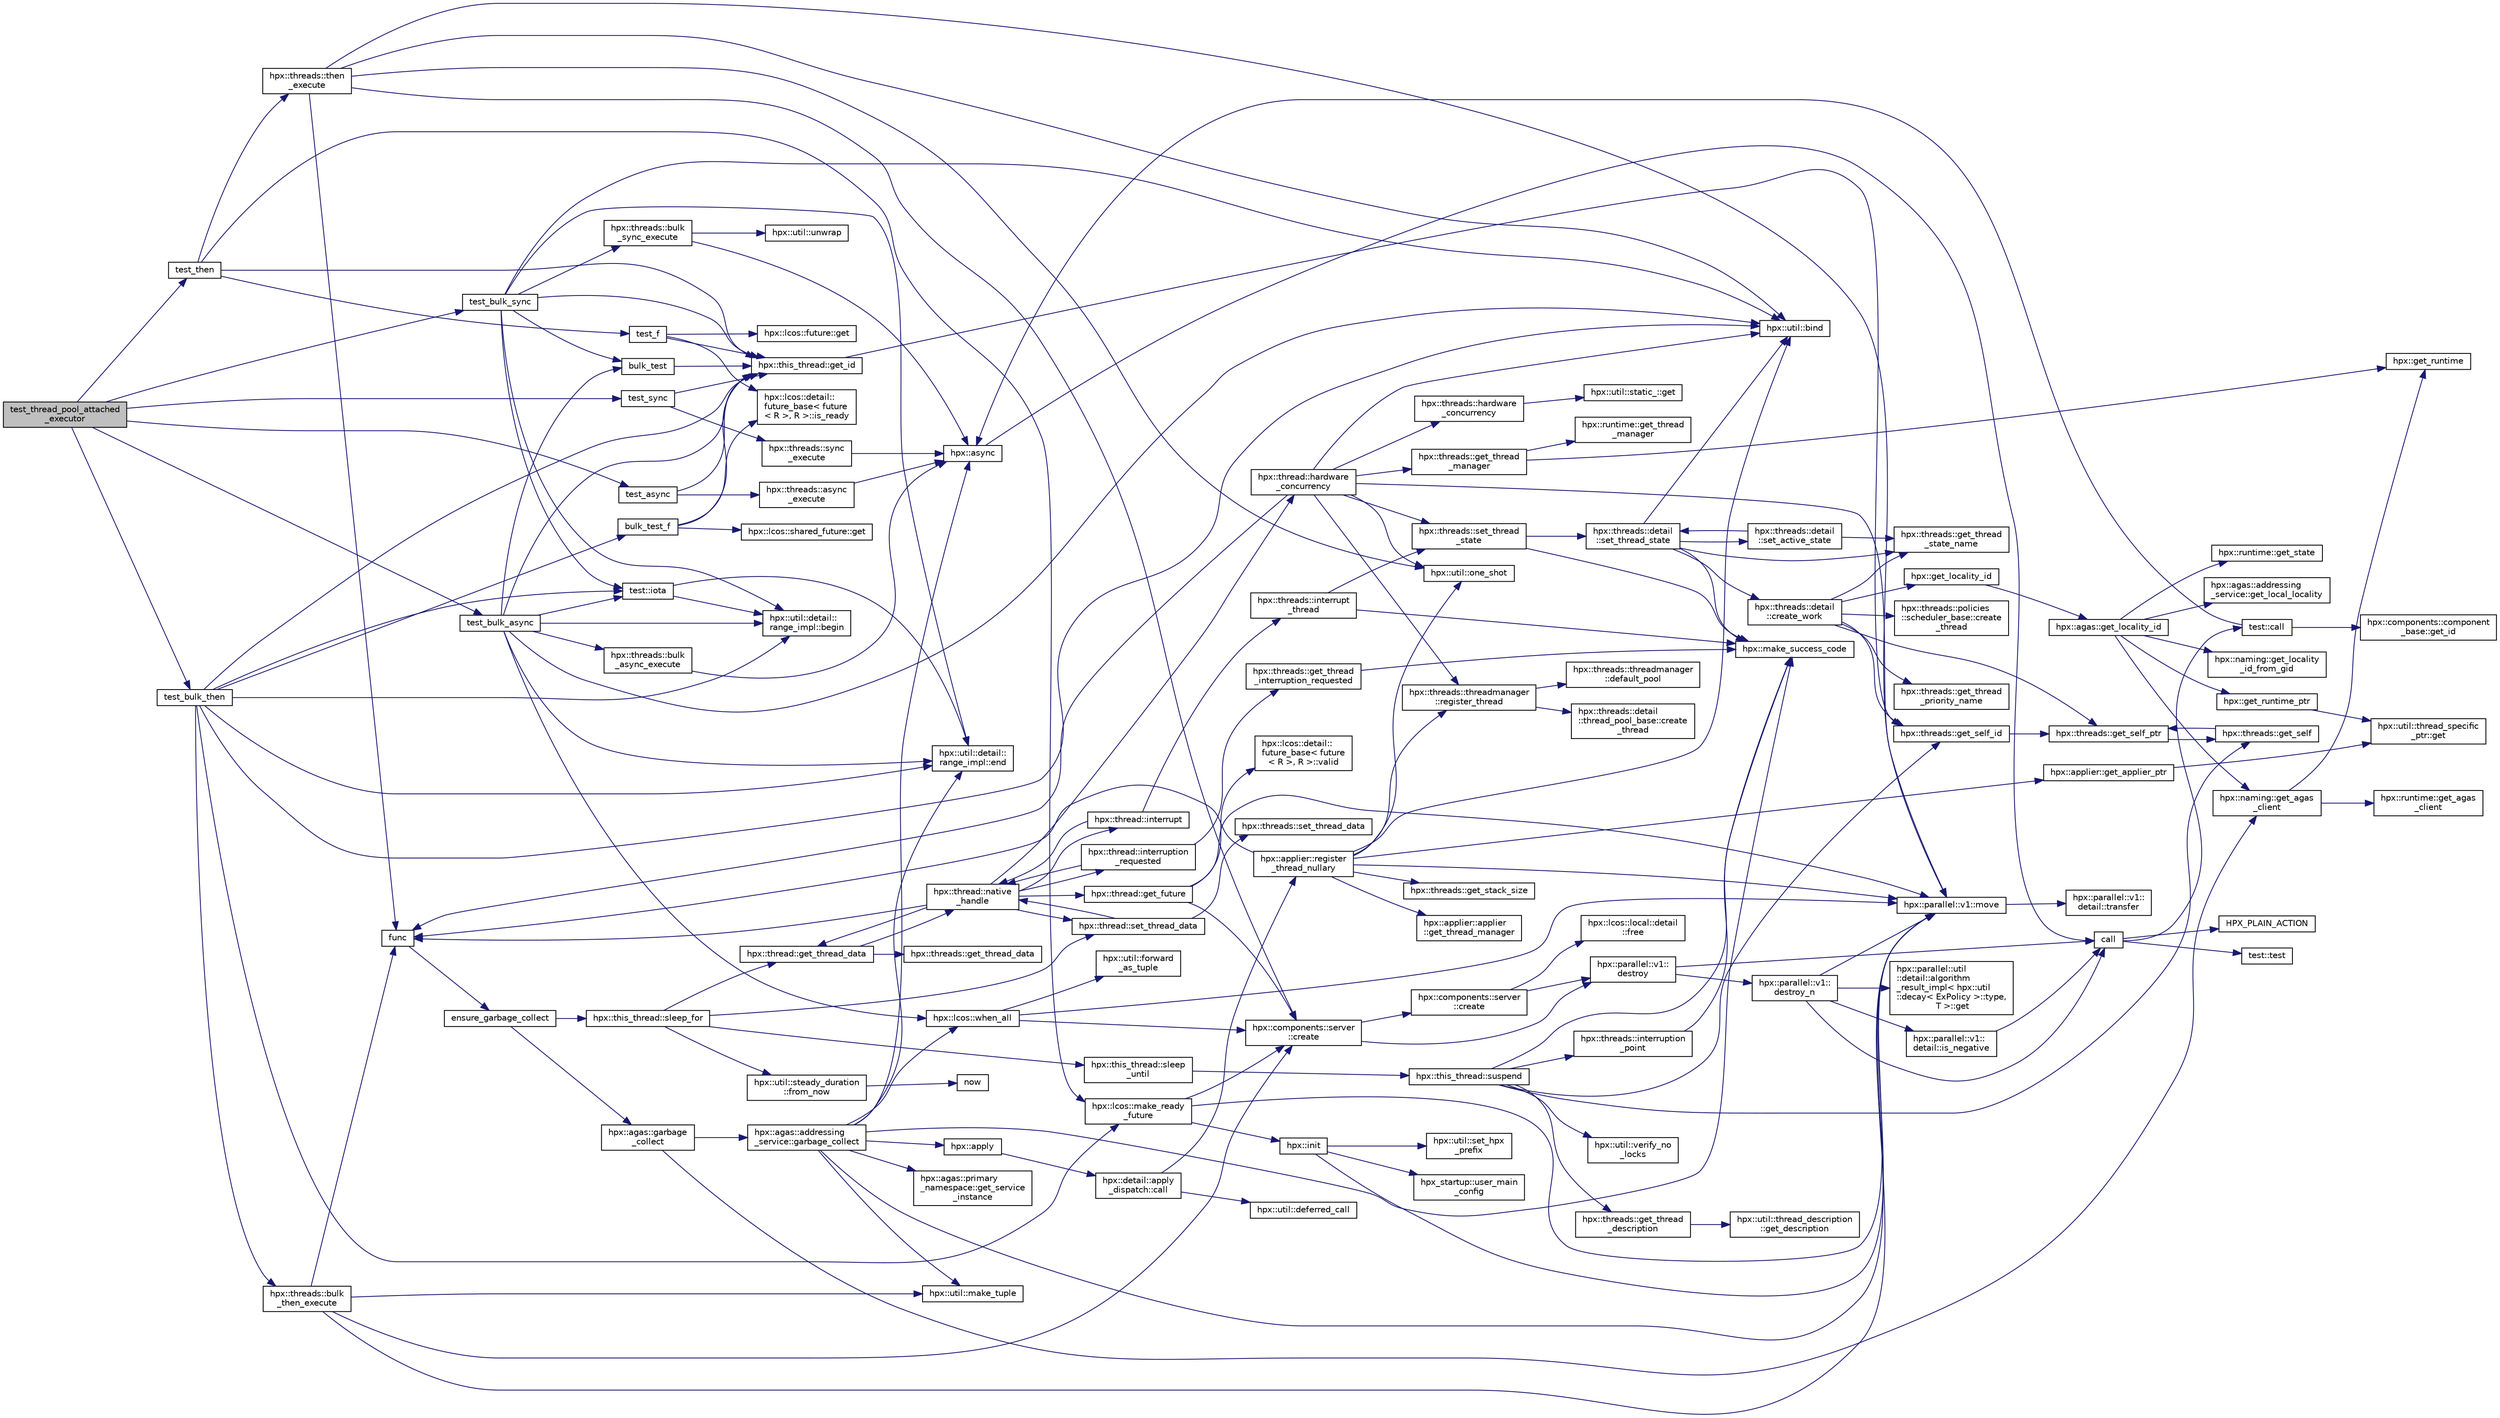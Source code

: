 digraph "test_thread_pool_attached_executor"
{
  edge [fontname="Helvetica",fontsize="10",labelfontname="Helvetica",labelfontsize="10"];
  node [fontname="Helvetica",fontsize="10",shape=record];
  rankdir="LR";
  Node438 [label="test_thread_pool_attached\l_executor",height=0.2,width=0.4,color="black", fillcolor="grey75", style="filled", fontcolor="black"];
  Node438 -> Node439 [color="midnightblue",fontsize="10",style="solid",fontname="Helvetica"];
  Node439 [label="test_sync",height=0.2,width=0.4,color="black", fillcolor="white", style="filled",URL="$d9/dfb/tests_2unit_2parallel_2executors_2thread__pool__attached__executors_8cpp.html#a2e6feb13e4669dad0258f0c45249071a"];
  Node439 -> Node440 [color="midnightblue",fontsize="10",style="solid",fontname="Helvetica"];
  Node440 [label="hpx::threads::sync\l_execute",height=0.2,width=0.4,color="black", fillcolor="white", style="filled",URL="$d7/d28/namespacehpx_1_1threads.html#a6f607e2e583bc62a62e22989b53f5f44"];
  Node440 -> Node441 [color="midnightblue",fontsize="10",style="solid",fontname="Helvetica"];
  Node441 [label="hpx::async",height=0.2,width=0.4,color="black", fillcolor="white", style="filled",URL="$d8/d83/namespacehpx.html#acb7d8e37b73b823956ce144f9a57eaa4"];
  Node441 -> Node442 [color="midnightblue",fontsize="10",style="solid",fontname="Helvetica"];
  Node442 [label="call",height=0.2,width=0.4,color="black", fillcolor="white", style="filled",URL="$d2/d67/promise__1620_8cpp.html#a58357f0b82bc761e1d0b9091ed563a70"];
  Node442 -> Node443 [color="midnightblue",fontsize="10",style="solid",fontname="Helvetica"];
  Node443 [label="test::test",height=0.2,width=0.4,color="black", fillcolor="white", style="filled",URL="$d8/d89/structtest.html#ab42d5ece712d716b04cb3f686f297a26"];
  Node442 -> Node444 [color="midnightblue",fontsize="10",style="solid",fontname="Helvetica"];
  Node444 [label="HPX_PLAIN_ACTION",height=0.2,width=0.4,color="black", fillcolor="white", style="filled",URL="$d2/d67/promise__1620_8cpp.html#ab96aab827a4b1fcaf66cfe0ba83fef23"];
  Node442 -> Node445 [color="midnightblue",fontsize="10",style="solid",fontname="Helvetica"];
  Node445 [label="test::call",height=0.2,width=0.4,color="black", fillcolor="white", style="filled",URL="$d8/d89/structtest.html#aeb29e7ed6518b9426ccf1344c52620ae"];
  Node445 -> Node441 [color="midnightblue",fontsize="10",style="solid",fontname="Helvetica"];
  Node445 -> Node446 [color="midnightblue",fontsize="10",style="solid",fontname="Helvetica"];
  Node446 [label="hpx::components::component\l_base::get_id",height=0.2,width=0.4,color="black", fillcolor="white", style="filled",URL="$d2/de6/classhpx_1_1components_1_1component__base.html#a4c8fd93514039bdf01c48d66d82b19cd"];
  Node439 -> Node447 [color="midnightblue",fontsize="10",style="solid",fontname="Helvetica"];
  Node447 [label="hpx::this_thread::get_id",height=0.2,width=0.4,color="black", fillcolor="white", style="filled",URL="$d9/d52/namespacehpx_1_1this__thread.html#a7af20818d0b5e9201ab9337d7023d47d"];
  Node447 -> Node448 [color="midnightblue",fontsize="10",style="solid",fontname="Helvetica"];
  Node448 [label="hpx::threads::get_self_id",height=0.2,width=0.4,color="black", fillcolor="white", style="filled",URL="$d7/d28/namespacehpx_1_1threads.html#afafe0f900b9fac3d4ed3c747625c1cfe"];
  Node448 -> Node449 [color="midnightblue",fontsize="10",style="solid",fontname="Helvetica"];
  Node449 [label="hpx::threads::get_self_ptr",height=0.2,width=0.4,color="black", fillcolor="white", style="filled",URL="$d7/d28/namespacehpx_1_1threads.html#a22877ae347ad884cde3a51397dad6c53"];
  Node449 -> Node450 [color="midnightblue",fontsize="10",style="solid",fontname="Helvetica"];
  Node450 [label="hpx::threads::get_self",height=0.2,width=0.4,color="black", fillcolor="white", style="filled",URL="$d7/d28/namespacehpx_1_1threads.html#a07daf4d6d29233f20d66d41ab7b5b8e8"];
  Node450 -> Node449 [color="midnightblue",fontsize="10",style="solid",fontname="Helvetica"];
  Node438 -> Node451 [color="midnightblue",fontsize="10",style="solid",fontname="Helvetica"];
  Node451 [label="test_async",height=0.2,width=0.4,color="black", fillcolor="white", style="filled",URL="$d9/dfb/tests_2unit_2parallel_2executors_2thread__pool__attached__executors_8cpp.html#aa51c30cdf514833ffe00df7a73d45cde"];
  Node451 -> Node452 [color="midnightblue",fontsize="10",style="solid",fontname="Helvetica"];
  Node452 [label="hpx::threads::async\l_execute",height=0.2,width=0.4,color="black", fillcolor="white", style="filled",URL="$d7/d28/namespacehpx_1_1threads.html#a6c49fc6d131e6aa7ef6eda2ef52bb920"];
  Node452 -> Node441 [color="midnightblue",fontsize="10",style="solid",fontname="Helvetica"];
  Node451 -> Node447 [color="midnightblue",fontsize="10",style="solid",fontname="Helvetica"];
  Node438 -> Node453 [color="midnightblue",fontsize="10",style="solid",fontname="Helvetica"];
  Node453 [label="test_then",height=0.2,width=0.4,color="black", fillcolor="white", style="filled",URL="$d9/dfb/tests_2unit_2parallel_2executors_2thread__pool__attached__executors_8cpp.html#ac9bebaf8a90aa4c7a059491ce5d5a6d1"];
  Node453 -> Node454 [color="midnightblue",fontsize="10",style="solid",fontname="Helvetica"];
  Node454 [label="hpx::lcos::make_ready\l_future",height=0.2,width=0.4,color="black", fillcolor="white", style="filled",URL="$d2/dc9/namespacehpx_1_1lcos.html#a42997564ddfde91d475b8a2cea8f53e4"];
  Node454 -> Node455 [color="midnightblue",fontsize="10",style="solid",fontname="Helvetica"];
  Node455 [label="hpx::init",height=0.2,width=0.4,color="black", fillcolor="white", style="filled",URL="$d8/d83/namespacehpx.html#a3c694ea960b47c56b33351ba16e3d76b",tooltip="Main entry point for launching the HPX runtime system. "];
  Node455 -> Node456 [color="midnightblue",fontsize="10",style="solid",fontname="Helvetica"];
  Node456 [label="hpx::util::set_hpx\l_prefix",height=0.2,width=0.4,color="black", fillcolor="white", style="filled",URL="$df/dad/namespacehpx_1_1util.html#ae40a23c1ba0a48d9304dcf717a95793e"];
  Node455 -> Node457 [color="midnightblue",fontsize="10",style="solid",fontname="Helvetica"];
  Node457 [label="hpx_startup::user_main\l_config",height=0.2,width=0.4,color="black", fillcolor="white", style="filled",URL="$d3/dd2/namespacehpx__startup.html#aaac571d88bd3912a4225a23eb3261637"];
  Node455 -> Node458 [color="midnightblue",fontsize="10",style="solid",fontname="Helvetica"];
  Node458 [label="hpx::parallel::v1::move",height=0.2,width=0.4,color="black", fillcolor="white", style="filled",URL="$db/db9/namespacehpx_1_1parallel_1_1v1.html#aa7c4ede081ce786c9d1eb1adff495cfc"];
  Node458 -> Node459 [color="midnightblue",fontsize="10",style="solid",fontname="Helvetica"];
  Node459 [label="hpx::parallel::v1::\ldetail::transfer",height=0.2,width=0.4,color="black", fillcolor="white", style="filled",URL="$d2/ddd/namespacehpx_1_1parallel_1_1v1_1_1detail.html#ab1b56a05e1885ca7cc7ffa1804dd2f3c"];
  Node454 -> Node460 [color="midnightblue",fontsize="10",style="solid",fontname="Helvetica"];
  Node460 [label="hpx::components::server\l::create",height=0.2,width=0.4,color="black", fillcolor="white", style="filled",URL="$d2/da2/namespacehpx_1_1components_1_1server.html#ac776c89f3d68ceb910e8cee9fa937ab4",tooltip="Create arrays of components using their default constructor. "];
  Node460 -> Node461 [color="midnightblue",fontsize="10",style="solid",fontname="Helvetica"];
  Node461 [label="hpx::components::server\l::create",height=0.2,width=0.4,color="black", fillcolor="white", style="filled",URL="$d2/da2/namespacehpx_1_1components_1_1server.html#a77d26de181c97b444565e230577981bd"];
  Node461 -> Node462 [color="midnightblue",fontsize="10",style="solid",fontname="Helvetica"];
  Node462 [label="hpx::lcos::local::detail\l::free",height=0.2,width=0.4,color="black", fillcolor="white", style="filled",URL="$d4/dcb/namespacehpx_1_1lcos_1_1local_1_1detail.html#a55a940f019734e9bb045dc123cd80e48"];
  Node461 -> Node463 [color="midnightblue",fontsize="10",style="solid",fontname="Helvetica"];
  Node463 [label="hpx::parallel::v1::\ldestroy",height=0.2,width=0.4,color="black", fillcolor="white", style="filled",URL="$db/db9/namespacehpx_1_1parallel_1_1v1.html#acf303558375048e8a7cc9a2c2e09477f"];
  Node463 -> Node442 [color="midnightblue",fontsize="10",style="solid",fontname="Helvetica"];
  Node463 -> Node464 [color="midnightblue",fontsize="10",style="solid",fontname="Helvetica"];
  Node464 [label="hpx::parallel::v1::\ldestroy_n",height=0.2,width=0.4,color="black", fillcolor="white", style="filled",URL="$db/db9/namespacehpx_1_1parallel_1_1v1.html#a71d0691132a300690163f5636bcd5bd3"];
  Node464 -> Node465 [color="midnightblue",fontsize="10",style="solid",fontname="Helvetica"];
  Node465 [label="hpx::parallel::v1::\ldetail::is_negative",height=0.2,width=0.4,color="black", fillcolor="white", style="filled",URL="$d2/ddd/namespacehpx_1_1parallel_1_1v1_1_1detail.html#adf2e40fc4b20ad0fd442ee3118a4d527"];
  Node465 -> Node442 [color="midnightblue",fontsize="10",style="solid",fontname="Helvetica"];
  Node464 -> Node466 [color="midnightblue",fontsize="10",style="solid",fontname="Helvetica"];
  Node466 [label="hpx::parallel::util\l::detail::algorithm\l_result_impl\< hpx::util\l::decay\< ExPolicy \>::type,\l T \>::get",height=0.2,width=0.4,color="black", fillcolor="white", style="filled",URL="$d2/d42/structhpx_1_1parallel_1_1util_1_1detail_1_1algorithm__result__impl.html#ab5b051e8ec74eff5e0e62fd63f5d377e"];
  Node464 -> Node458 [color="midnightblue",fontsize="10",style="solid",fontname="Helvetica"];
  Node464 -> Node442 [color="midnightblue",fontsize="10",style="solid",fontname="Helvetica"];
  Node460 -> Node463 [color="midnightblue",fontsize="10",style="solid",fontname="Helvetica"];
  Node454 -> Node458 [color="midnightblue",fontsize="10",style="solid",fontname="Helvetica"];
  Node453 -> Node467 [color="midnightblue",fontsize="10",style="solid",fontname="Helvetica"];
  Node467 [label="hpx::threads::then\l_execute",height=0.2,width=0.4,color="black", fillcolor="white", style="filled",URL="$d7/d28/namespacehpx_1_1threads.html#a031a2594524c966fa0cb24810642e638"];
  Node467 -> Node468 [color="midnightblue",fontsize="10",style="solid",fontname="Helvetica"];
  Node468 [label="func",height=0.2,width=0.4,color="black", fillcolor="white", style="filled",URL="$d8/dfd/id__type__ref__counting__1032_8cpp.html#ab811b86ea5107ffb3351fcaa29d2c652"];
  Node468 -> Node469 [color="midnightblue",fontsize="10",style="solid",fontname="Helvetica"];
  Node469 [label="ensure_garbage_collect",height=0.2,width=0.4,color="black", fillcolor="white", style="filled",URL="$d8/dfd/id__type__ref__counting__1032_8cpp.html#a5264b94bf7c262ac0e521fb290d476d5"];
  Node469 -> Node470 [color="midnightblue",fontsize="10",style="solid",fontname="Helvetica"];
  Node470 [label="hpx::this_thread::sleep_for",height=0.2,width=0.4,color="black", fillcolor="white", style="filled",URL="$d9/d52/namespacehpx_1_1this__thread.html#afc042a5a5fa52eef2d1d177a343435cf"];
  Node470 -> Node471 [color="midnightblue",fontsize="10",style="solid",fontname="Helvetica"];
  Node471 [label="hpx::this_thread::sleep\l_until",height=0.2,width=0.4,color="black", fillcolor="white", style="filled",URL="$d9/d52/namespacehpx_1_1this__thread.html#ae12a853980115b23ff0ab8ca06622658"];
  Node471 -> Node472 [color="midnightblue",fontsize="10",style="solid",fontname="Helvetica"];
  Node472 [label="hpx::this_thread::suspend",height=0.2,width=0.4,color="black", fillcolor="white", style="filled",URL="$d9/d52/namespacehpx_1_1this__thread.html#aca220026fb3014c0881d129fe31c0073"];
  Node472 -> Node450 [color="midnightblue",fontsize="10",style="solid",fontname="Helvetica"];
  Node472 -> Node448 [color="midnightblue",fontsize="10",style="solid",fontname="Helvetica"];
  Node472 -> Node473 [color="midnightblue",fontsize="10",style="solid",fontname="Helvetica"];
  Node473 [label="hpx::threads::interruption\l_point",height=0.2,width=0.4,color="black", fillcolor="white", style="filled",URL="$d7/d28/namespacehpx_1_1threads.html#ada6ec56a12b050707311d8c628089059"];
  Node473 -> Node474 [color="midnightblue",fontsize="10",style="solid",fontname="Helvetica"];
  Node474 [label="hpx::make_success_code",height=0.2,width=0.4,color="black", fillcolor="white", style="filled",URL="$d8/d83/namespacehpx.html#a0e8512a8f49e2a6c8185061181419d8f",tooltip="Returns error_code(hpx::success, \"success\", mode). "];
  Node472 -> Node475 [color="midnightblue",fontsize="10",style="solid",fontname="Helvetica"];
  Node475 [label="hpx::util::verify_no\l_locks",height=0.2,width=0.4,color="black", fillcolor="white", style="filled",URL="$df/dad/namespacehpx_1_1util.html#ae0e1837ee6f09b79b26c2e788d2e9fc9"];
  Node472 -> Node476 [color="midnightblue",fontsize="10",style="solid",fontname="Helvetica"];
  Node476 [label="hpx::threads::get_thread\l_description",height=0.2,width=0.4,color="black", fillcolor="white", style="filled",URL="$d7/d28/namespacehpx_1_1threads.html#a42fc18a7a680f4e8bc633a4b4c956701"];
  Node476 -> Node477 [color="midnightblue",fontsize="10",style="solid",fontname="Helvetica"];
  Node477 [label="hpx::util::thread_description\l::get_description",height=0.2,width=0.4,color="black", fillcolor="white", style="filled",URL="$df/d9e/structhpx_1_1util_1_1thread__description.html#a8c834e14eca6eb228188022577f9f952"];
  Node472 -> Node474 [color="midnightblue",fontsize="10",style="solid",fontname="Helvetica"];
  Node470 -> Node478 [color="midnightblue",fontsize="10",style="solid",fontname="Helvetica"];
  Node478 [label="hpx::util::steady_duration\l::from_now",height=0.2,width=0.4,color="black", fillcolor="white", style="filled",URL="$d9/d4f/classhpx_1_1util_1_1steady__duration.html#a0132206d767cd0f7395507b40111a153"];
  Node478 -> Node479 [color="midnightblue",fontsize="10",style="solid",fontname="Helvetica"];
  Node479 [label="now",height=0.2,width=0.4,color="black", fillcolor="white", style="filled",URL="$de/db3/1d__stencil__1__omp_8cpp.html#a89e9667753dccfac455bd37a7a3a7b16"];
  Node470 -> Node480 [color="midnightblue",fontsize="10",style="solid",fontname="Helvetica"];
  Node480 [label="hpx::thread::get_thread_data",height=0.2,width=0.4,color="black", fillcolor="white", style="filled",URL="$de/d9b/classhpx_1_1thread.html#a4535ef82cec3b953d2c941d20e3e3904"];
  Node480 -> Node481 [color="midnightblue",fontsize="10",style="solid",fontname="Helvetica"];
  Node481 [label="hpx::threads::get_thread_data",height=0.2,width=0.4,color="black", fillcolor="white", style="filled",URL="$d7/d28/namespacehpx_1_1threads.html#a8737931ff6303807225f735b2b384ae4"];
  Node480 -> Node482 [color="midnightblue",fontsize="10",style="solid",fontname="Helvetica"];
  Node482 [label="hpx::thread::native\l_handle",height=0.2,width=0.4,color="black", fillcolor="white", style="filled",URL="$de/d9b/classhpx_1_1thread.html#acf48190d264ab64c1c4ec99d0b421b5a"];
  Node482 -> Node483 [color="midnightblue",fontsize="10",style="solid",fontname="Helvetica"];
  Node483 [label="hpx::thread::hardware\l_concurrency",height=0.2,width=0.4,color="black", fillcolor="white", style="filled",URL="$de/d9b/classhpx_1_1thread.html#a8e4fff210e02485ba493bc3a2a956c03"];
  Node483 -> Node484 [color="midnightblue",fontsize="10",style="solid",fontname="Helvetica"];
  Node484 [label="hpx::threads::hardware\l_concurrency",height=0.2,width=0.4,color="black", fillcolor="white", style="filled",URL="$d7/d28/namespacehpx_1_1threads.html#aa8752a235478d2ad7b5ac467b63ab527"];
  Node484 -> Node485 [color="midnightblue",fontsize="10",style="solid",fontname="Helvetica"];
  Node485 [label="hpx::util::static_::get",height=0.2,width=0.4,color="black", fillcolor="white", style="filled",URL="$d3/dbb/structhpx_1_1util_1_1static__.html#a2967c633948a3bf17a3b5405ef5a8318"];
  Node483 -> Node468 [color="midnightblue",fontsize="10",style="solid",fontname="Helvetica"];
  Node483 -> Node486 [color="midnightblue",fontsize="10",style="solid",fontname="Helvetica"];
  Node486 [label="hpx::util::bind",height=0.2,width=0.4,color="black", fillcolor="white", style="filled",URL="$df/dad/namespacehpx_1_1util.html#ad844caedf82a0173d6909d910c3e48c6"];
  Node483 -> Node487 [color="midnightblue",fontsize="10",style="solid",fontname="Helvetica"];
  Node487 [label="hpx::util::one_shot",height=0.2,width=0.4,color="black", fillcolor="white", style="filled",URL="$df/dad/namespacehpx_1_1util.html#a273e61be42a72415291e0ec0a4f28c7a"];
  Node483 -> Node458 [color="midnightblue",fontsize="10",style="solid",fontname="Helvetica"];
  Node483 -> Node488 [color="midnightblue",fontsize="10",style="solid",fontname="Helvetica"];
  Node488 [label="hpx::threads::get_thread\l_manager",height=0.2,width=0.4,color="black", fillcolor="white", style="filled",URL="$d7/d28/namespacehpx_1_1threads.html#a076973c3a53beadde7d967e22c4f6cce"];
  Node488 -> Node489 [color="midnightblue",fontsize="10",style="solid",fontname="Helvetica"];
  Node489 [label="hpx::get_runtime",height=0.2,width=0.4,color="black", fillcolor="white", style="filled",URL="$d8/d83/namespacehpx.html#aef902cc6c7dd3b9fbadf34d1e850a070"];
  Node488 -> Node490 [color="midnightblue",fontsize="10",style="solid",fontname="Helvetica"];
  Node490 [label="hpx::runtime::get_thread\l_manager",height=0.2,width=0.4,color="black", fillcolor="white", style="filled",URL="$d0/d7b/classhpx_1_1runtime.html#a865b12d57fcd44a8d3dda3e35414f563"];
  Node483 -> Node491 [color="midnightblue",fontsize="10",style="solid",fontname="Helvetica"];
  Node491 [label="hpx::threads::threadmanager\l::register_thread",height=0.2,width=0.4,color="black", fillcolor="white", style="filled",URL="$d5/daa/classhpx_1_1threads_1_1threadmanager.html#a7f79c7578e08a60ca45eb276ce8133d8"];
  Node491 -> Node492 [color="midnightblue",fontsize="10",style="solid",fontname="Helvetica"];
  Node492 [label="hpx::threads::threadmanager\l::default_pool",height=0.2,width=0.4,color="black", fillcolor="white", style="filled",URL="$d5/daa/classhpx_1_1threads_1_1threadmanager.html#a851f067d03b5dd1c5e6a9a6a841e05df"];
  Node491 -> Node493 [color="midnightblue",fontsize="10",style="solid",fontname="Helvetica"];
  Node493 [label="hpx::threads::detail\l::thread_pool_base::create\l_thread",height=0.2,width=0.4,color="black", fillcolor="white", style="filled",URL="$de/dae/classhpx_1_1threads_1_1detail_1_1thread__pool__base.html#ad35d3779eef6f4528e62a26d71b34b34"];
  Node483 -> Node494 [color="midnightblue",fontsize="10",style="solid",fontname="Helvetica"];
  Node494 [label="hpx::threads::set_thread\l_state",height=0.2,width=0.4,color="black", fillcolor="white", style="filled",URL="$d7/d28/namespacehpx_1_1threads.html#ac0690ad16ad778bcc79dcd727cc33025",tooltip="Set the thread state of the thread referenced by the thread_id id. "];
  Node494 -> Node474 [color="midnightblue",fontsize="10",style="solid",fontname="Helvetica"];
  Node494 -> Node495 [color="midnightblue",fontsize="10",style="solid",fontname="Helvetica"];
  Node495 [label="hpx::threads::detail\l::set_thread_state",height=0.2,width=0.4,color="black", fillcolor="white", style="filled",URL="$d2/dd1/namespacehpx_1_1threads_1_1detail.html#af85ddc854c4a149bf1738eb1b111b9ab"];
  Node495 -> Node496 [color="midnightblue",fontsize="10",style="solid",fontname="Helvetica"];
  Node496 [label="hpx::threads::get_thread\l_state_name",height=0.2,width=0.4,color="black", fillcolor="white", style="filled",URL="$d7/d28/namespacehpx_1_1threads.html#a26f91ea8d2195f165c033241c5cd11db"];
  Node495 -> Node474 [color="midnightblue",fontsize="10",style="solid",fontname="Helvetica"];
  Node495 -> Node486 [color="midnightblue",fontsize="10",style="solid",fontname="Helvetica"];
  Node495 -> Node497 [color="midnightblue",fontsize="10",style="solid",fontname="Helvetica"];
  Node497 [label="hpx::threads::detail\l::set_active_state",height=0.2,width=0.4,color="black", fillcolor="white", style="filled",URL="$d2/dd1/namespacehpx_1_1threads_1_1detail.html#a45884a5bf04ad66a4f259231a3947e76"];
  Node497 -> Node496 [color="midnightblue",fontsize="10",style="solid",fontname="Helvetica"];
  Node497 -> Node495 [color="midnightblue",fontsize="10",style="solid",fontname="Helvetica"];
  Node495 -> Node498 [color="midnightblue",fontsize="10",style="solid",fontname="Helvetica"];
  Node498 [label="hpx::threads::detail\l::create_work",height=0.2,width=0.4,color="black", fillcolor="white", style="filled",URL="$d2/dd1/namespacehpx_1_1threads_1_1detail.html#ae22384a3c1b1a1940032fad068fb54b1"];
  Node498 -> Node496 [color="midnightblue",fontsize="10",style="solid",fontname="Helvetica"];
  Node498 -> Node499 [color="midnightblue",fontsize="10",style="solid",fontname="Helvetica"];
  Node499 [label="hpx::threads::get_thread\l_priority_name",height=0.2,width=0.4,color="black", fillcolor="white", style="filled",URL="$d7/d28/namespacehpx_1_1threads.html#a9c6b2fec0c1cf5b06ff83ce756ca6d42"];
  Node498 -> Node449 [color="midnightblue",fontsize="10",style="solid",fontname="Helvetica"];
  Node498 -> Node448 [color="midnightblue",fontsize="10",style="solid",fontname="Helvetica"];
  Node498 -> Node500 [color="midnightblue",fontsize="10",style="solid",fontname="Helvetica"];
  Node500 [label="hpx::get_locality_id",height=0.2,width=0.4,color="black", fillcolor="white", style="filled",URL="$d8/d83/namespacehpx.html#a158d7c54a657bb364c1704033010697b",tooltip="Return the number of the locality this function is being called from. "];
  Node500 -> Node501 [color="midnightblue",fontsize="10",style="solid",fontname="Helvetica"];
  Node501 [label="hpx::agas::get_locality_id",height=0.2,width=0.4,color="black", fillcolor="white", style="filled",URL="$dc/d54/namespacehpx_1_1agas.html#a491cc2ddecdf0f1a9129900caa6a4d3e"];
  Node501 -> Node502 [color="midnightblue",fontsize="10",style="solid",fontname="Helvetica"];
  Node502 [label="hpx::get_runtime_ptr",height=0.2,width=0.4,color="black", fillcolor="white", style="filled",URL="$d8/d83/namespacehpx.html#af29daf2bb3e01b4d6495a1742b6cce64"];
  Node502 -> Node503 [color="midnightblue",fontsize="10",style="solid",fontname="Helvetica"];
  Node503 [label="hpx::util::thread_specific\l_ptr::get",height=0.2,width=0.4,color="black", fillcolor="white", style="filled",URL="$d4/d4c/structhpx_1_1util_1_1thread__specific__ptr.html#a3b27d8520710478aa41d1f74206bdba9"];
  Node501 -> Node504 [color="midnightblue",fontsize="10",style="solid",fontname="Helvetica"];
  Node504 [label="hpx::runtime::get_state",height=0.2,width=0.4,color="black", fillcolor="white", style="filled",URL="$d0/d7b/classhpx_1_1runtime.html#ab405f80e060dac95d624520f38b0524c"];
  Node501 -> Node505 [color="midnightblue",fontsize="10",style="solid",fontname="Helvetica"];
  Node505 [label="hpx::naming::get_agas\l_client",height=0.2,width=0.4,color="black", fillcolor="white", style="filled",URL="$d4/dc9/namespacehpx_1_1naming.html#a0408fffd5d34b620712a801b0ae3b032"];
  Node505 -> Node489 [color="midnightblue",fontsize="10",style="solid",fontname="Helvetica"];
  Node505 -> Node506 [color="midnightblue",fontsize="10",style="solid",fontname="Helvetica"];
  Node506 [label="hpx::runtime::get_agas\l_client",height=0.2,width=0.4,color="black", fillcolor="white", style="filled",URL="$d0/d7b/classhpx_1_1runtime.html#aeb5dddd30d6b9861669af8ad44d1a96a"];
  Node501 -> Node507 [color="midnightblue",fontsize="10",style="solid",fontname="Helvetica"];
  Node507 [label="hpx::agas::addressing\l_service::get_local_locality",height=0.2,width=0.4,color="black", fillcolor="white", style="filled",URL="$db/d58/structhpx_1_1agas_1_1addressing__service.html#ab52c19a37c2a7a006c6c15f90ad0539c"];
  Node501 -> Node508 [color="midnightblue",fontsize="10",style="solid",fontname="Helvetica"];
  Node508 [label="hpx::naming::get_locality\l_id_from_gid",height=0.2,width=0.4,color="black", fillcolor="white", style="filled",URL="$d4/dc9/namespacehpx_1_1naming.html#a7fd43037784560bd04fda9b49e33529f"];
  Node498 -> Node509 [color="midnightblue",fontsize="10",style="solid",fontname="Helvetica"];
  Node509 [label="hpx::threads::policies\l::scheduler_base::create\l_thread",height=0.2,width=0.4,color="black", fillcolor="white", style="filled",URL="$dd/d7e/structhpx_1_1threads_1_1policies_1_1scheduler__base.html#ad3b05cd7f363cc8e8410ce368c3794e0"];
  Node482 -> Node510 [color="midnightblue",fontsize="10",style="solid",fontname="Helvetica"];
  Node510 [label="hpx::thread::interrupt",height=0.2,width=0.4,color="black", fillcolor="white", style="filled",URL="$de/d9b/classhpx_1_1thread.html#ac34d0d033aa743c476a79dbc2e1a8a39"];
  Node510 -> Node511 [color="midnightblue",fontsize="10",style="solid",fontname="Helvetica"];
  Node511 [label="hpx::threads::interrupt\l_thread",height=0.2,width=0.4,color="black", fillcolor="white", style="filled",URL="$d7/d28/namespacehpx_1_1threads.html#a6bdda1a2aab61b9b13d274b5155d7e73"];
  Node511 -> Node474 [color="midnightblue",fontsize="10",style="solid",fontname="Helvetica"];
  Node511 -> Node494 [color="midnightblue",fontsize="10",style="solid",fontname="Helvetica"];
  Node510 -> Node482 [color="midnightblue",fontsize="10",style="solid",fontname="Helvetica"];
  Node482 -> Node512 [color="midnightblue",fontsize="10",style="solid",fontname="Helvetica"];
  Node512 [label="hpx::thread::interruption\l_requested",height=0.2,width=0.4,color="black", fillcolor="white", style="filled",URL="$de/d9b/classhpx_1_1thread.html#a33276bb4c20bbb0b1978944e18ef71b8"];
  Node512 -> Node513 [color="midnightblue",fontsize="10",style="solid",fontname="Helvetica"];
  Node513 [label="hpx::threads::get_thread\l_interruption_requested",height=0.2,width=0.4,color="black", fillcolor="white", style="filled",URL="$d7/d28/namespacehpx_1_1threads.html#ae64a7fdb8b5c8bac7be0c8282672a03b"];
  Node513 -> Node474 [color="midnightblue",fontsize="10",style="solid",fontname="Helvetica"];
  Node512 -> Node482 [color="midnightblue",fontsize="10",style="solid",fontname="Helvetica"];
  Node482 -> Node514 [color="midnightblue",fontsize="10",style="solid",fontname="Helvetica"];
  Node514 [label="hpx::thread::get_future",height=0.2,width=0.4,color="black", fillcolor="white", style="filled",URL="$de/d9b/classhpx_1_1thread.html#a87fdb0d8da826366fc190ed224900a64"];
  Node514 -> Node515 [color="midnightblue",fontsize="10",style="solid",fontname="Helvetica"];
  Node515 [label="hpx::lcos::detail::\lfuture_base\< future\l\< R \>, R \>::valid",height=0.2,width=0.4,color="black", fillcolor="white", style="filled",URL="$d5/dd7/classhpx_1_1lcos_1_1detail_1_1future__base.html#aaf7beb7374815614363033bd96573e75"];
  Node514 -> Node460 [color="midnightblue",fontsize="10",style="solid",fontname="Helvetica"];
  Node514 -> Node458 [color="midnightblue",fontsize="10",style="solid",fontname="Helvetica"];
  Node482 -> Node480 [color="midnightblue",fontsize="10",style="solid",fontname="Helvetica"];
  Node482 -> Node516 [color="midnightblue",fontsize="10",style="solid",fontname="Helvetica"];
  Node516 [label="hpx::thread::set_thread_data",height=0.2,width=0.4,color="black", fillcolor="white", style="filled",URL="$de/d9b/classhpx_1_1thread.html#a7317a3cf5251f3b33c990449570d4cea"];
  Node516 -> Node517 [color="midnightblue",fontsize="10",style="solid",fontname="Helvetica"];
  Node517 [label="hpx::threads::set_thread_data",height=0.2,width=0.4,color="black", fillcolor="white", style="filled",URL="$d7/d28/namespacehpx_1_1threads.html#a00a625acc149fce3ae38e4340454acf7"];
  Node516 -> Node482 [color="midnightblue",fontsize="10",style="solid",fontname="Helvetica"];
  Node482 -> Node468 [color="midnightblue",fontsize="10",style="solid",fontname="Helvetica"];
  Node470 -> Node516 [color="midnightblue",fontsize="10",style="solid",fontname="Helvetica"];
  Node469 -> Node518 [color="midnightblue",fontsize="10",style="solid",fontname="Helvetica"];
  Node518 [label="hpx::agas::garbage\l_collect",height=0.2,width=0.4,color="black", fillcolor="white", style="filled",URL="$dc/d54/namespacehpx_1_1agas.html#a951337adc4f9bd6df00a50737468e911"];
  Node518 -> Node505 [color="midnightblue",fontsize="10",style="solid",fontname="Helvetica"];
  Node518 -> Node519 [color="midnightblue",fontsize="10",style="solid",fontname="Helvetica"];
  Node519 [label="hpx::agas::addressing\l_service::garbage_collect",height=0.2,width=0.4,color="black", fillcolor="white", style="filled",URL="$db/d58/structhpx_1_1agas_1_1addressing__service.html#a87dcae0eacf6e62d5103ebf516d86f63"];
  Node519 -> Node474 [color="midnightblue",fontsize="10",style="solid",fontname="Helvetica"];
  Node519 -> Node520 [color="midnightblue",fontsize="10",style="solid",fontname="Helvetica"];
  Node520 [label="hpx::agas::primary\l_namespace::get_service\l_instance",height=0.2,width=0.4,color="black", fillcolor="white", style="filled",URL="$d1/d43/structhpx_1_1agas_1_1primary__namespace.html#a7630ff0f30ff8c23b13b4672c5350e2e"];
  Node519 -> Node521 [color="midnightblue",fontsize="10",style="solid",fontname="Helvetica"];
  Node521 [label="hpx::util::make_tuple",height=0.2,width=0.4,color="black", fillcolor="white", style="filled",URL="$df/dad/namespacehpx_1_1util.html#a06fa74211a987d208e013f400a9f5328"];
  Node519 -> Node522 [color="midnightblue",fontsize="10",style="solid",fontname="Helvetica"];
  Node522 [label="hpx::util::detail::\lrange_impl::end",height=0.2,width=0.4,color="black", fillcolor="white", style="filled",URL="$d4/d4a/namespacehpx_1_1util_1_1detail_1_1range__impl.html#afb2ea48b0902f52ee4d8b764807b4316"];
  Node519 -> Node523 [color="midnightblue",fontsize="10",style="solid",fontname="Helvetica"];
  Node523 [label="hpx::apply",height=0.2,width=0.4,color="black", fillcolor="white", style="filled",URL="$d8/d83/namespacehpx.html#aa87762f0db0731d385f3fdfdb25d59fc"];
  Node523 -> Node524 [color="midnightblue",fontsize="10",style="solid",fontname="Helvetica"];
  Node524 [label="hpx::detail::apply\l_dispatch::call",height=0.2,width=0.4,color="black", fillcolor="white", style="filled",URL="$db/de8/structhpx_1_1detail_1_1apply__dispatch.html#a0755fab16d281e74bcff0f8045be9459"];
  Node524 -> Node525 [color="midnightblue",fontsize="10",style="solid",fontname="Helvetica"];
  Node525 [label="hpx::applier::register\l_thread_nullary",height=0.2,width=0.4,color="black", fillcolor="white", style="filled",URL="$d8/dcb/namespacehpx_1_1applier.html#a401cd1145927e58d74d1eb52aaccd936"];
  Node525 -> Node526 [color="midnightblue",fontsize="10",style="solid",fontname="Helvetica"];
  Node526 [label="hpx::applier::get_applier_ptr",height=0.2,width=0.4,color="black", fillcolor="white", style="filled",URL="$d8/dcb/namespacehpx_1_1applier.html#a617483cf2b77ad3a0aa428ade7b35299"];
  Node526 -> Node503 [color="midnightblue",fontsize="10",style="solid",fontname="Helvetica"];
  Node525 -> Node468 [color="midnightblue",fontsize="10",style="solid",fontname="Helvetica"];
  Node525 -> Node486 [color="midnightblue",fontsize="10",style="solid",fontname="Helvetica"];
  Node525 -> Node487 [color="midnightblue",fontsize="10",style="solid",fontname="Helvetica"];
  Node525 -> Node458 [color="midnightblue",fontsize="10",style="solid",fontname="Helvetica"];
  Node525 -> Node527 [color="midnightblue",fontsize="10",style="solid",fontname="Helvetica"];
  Node527 [label="hpx::threads::get_stack_size",height=0.2,width=0.4,color="black", fillcolor="white", style="filled",URL="$d7/d28/namespacehpx_1_1threads.html#af597241b3c2785150be206737ca04aa6",tooltip="The get_stack_size function is part of the thread related API. It. "];
  Node525 -> Node528 [color="midnightblue",fontsize="10",style="solid",fontname="Helvetica"];
  Node528 [label="hpx::applier::applier\l::get_thread_manager",height=0.2,width=0.4,color="black", fillcolor="white", style="filled",URL="$da/dcb/classhpx_1_1applier_1_1applier.html#acc36d583973701e573be39da97bba866",tooltip="Access the thread-manager instance associated with this applier. "];
  Node525 -> Node491 [color="midnightblue",fontsize="10",style="solid",fontname="Helvetica"];
  Node524 -> Node529 [color="midnightblue",fontsize="10",style="solid",fontname="Helvetica"];
  Node529 [label="hpx::util::deferred_call",height=0.2,width=0.4,color="black", fillcolor="white", style="filled",URL="$df/dad/namespacehpx_1_1util.html#acdded623c658a7a3436f7e76bc9d881c"];
  Node519 -> Node458 [color="midnightblue",fontsize="10",style="solid",fontname="Helvetica"];
  Node519 -> Node441 [color="midnightblue",fontsize="10",style="solid",fontname="Helvetica"];
  Node519 -> Node530 [color="midnightblue",fontsize="10",style="solid",fontname="Helvetica"];
  Node530 [label="hpx::lcos::when_all",height=0.2,width=0.4,color="black", fillcolor="white", style="filled",URL="$d2/dc9/namespacehpx_1_1lcos.html#a1a6fb024d8690923fb185d5aee204d54"];
  Node530 -> Node531 [color="midnightblue",fontsize="10",style="solid",fontname="Helvetica"];
  Node531 [label="hpx::util::forward\l_as_tuple",height=0.2,width=0.4,color="black", fillcolor="white", style="filled",URL="$df/dad/namespacehpx_1_1util.html#ab7c31e3f24c3302a4f67b6735a6fa597"];
  Node530 -> Node458 [color="midnightblue",fontsize="10",style="solid",fontname="Helvetica"];
  Node530 -> Node460 [color="midnightblue",fontsize="10",style="solid",fontname="Helvetica"];
  Node467 -> Node486 [color="midnightblue",fontsize="10",style="solid",fontname="Helvetica"];
  Node467 -> Node487 [color="midnightblue",fontsize="10",style="solid",fontname="Helvetica"];
  Node467 -> Node458 [color="midnightblue",fontsize="10",style="solid",fontname="Helvetica"];
  Node467 -> Node460 [color="midnightblue",fontsize="10",style="solid",fontname="Helvetica"];
  Node453 -> Node532 [color="midnightblue",fontsize="10",style="solid",fontname="Helvetica"];
  Node532 [label="test_f",height=0.2,width=0.4,color="black", fillcolor="white", style="filled",URL="$d9/dfb/tests_2unit_2parallel_2executors_2thread__pool__attached__executors_8cpp.html#ac9e52db44eb1febaf07295cbf44f30d3"];
  Node532 -> Node533 [color="midnightblue",fontsize="10",style="solid",fontname="Helvetica"];
  Node533 [label="hpx::lcos::detail::\lfuture_base\< future\l\< R \>, R \>::is_ready",height=0.2,width=0.4,color="black", fillcolor="white", style="filled",URL="$d5/dd7/classhpx_1_1lcos_1_1detail_1_1future__base.html#a628625094362627e776fe22b68404111"];
  Node532 -> Node534 [color="midnightblue",fontsize="10",style="solid",fontname="Helvetica"];
  Node534 [label="hpx::lcos::future::get",height=0.2,width=0.4,color="black", fillcolor="white", style="filled",URL="$d0/d33/classhpx_1_1lcos_1_1future.html#a8c28269486d5620ac48af349f17bb41c"];
  Node532 -> Node447 [color="midnightblue",fontsize="10",style="solid",fontname="Helvetica"];
  Node453 -> Node447 [color="midnightblue",fontsize="10",style="solid",fontname="Helvetica"];
  Node438 -> Node535 [color="midnightblue",fontsize="10",style="solid",fontname="Helvetica"];
  Node535 [label="test_bulk_sync",height=0.2,width=0.4,color="black", fillcolor="white", style="filled",URL="$d9/dfb/tests_2unit_2parallel_2executors_2thread__pool__attached__executors_8cpp.html#abcd3c113797813e7123226b2a864d5df"];
  Node535 -> Node447 [color="midnightblue",fontsize="10",style="solid",fontname="Helvetica"];
  Node535 -> Node536 [color="midnightblue",fontsize="10",style="solid",fontname="Helvetica"];
  Node536 [label="test::iota",height=0.2,width=0.4,color="black", fillcolor="white", style="filled",URL="$df/d04/namespacetest.html#abdbbc37e6fb67287495e853a554c493a"];
  Node536 -> Node537 [color="midnightblue",fontsize="10",style="solid",fontname="Helvetica"];
  Node537 [label="hpx::util::detail::\lrange_impl::begin",height=0.2,width=0.4,color="black", fillcolor="white", style="filled",URL="$d4/d4a/namespacehpx_1_1util_1_1detail_1_1range__impl.html#a31e165df2b865cdd961f35ce938db41a"];
  Node536 -> Node522 [color="midnightblue",fontsize="10",style="solid",fontname="Helvetica"];
  Node535 -> Node537 [color="midnightblue",fontsize="10",style="solid",fontname="Helvetica"];
  Node535 -> Node522 [color="midnightblue",fontsize="10",style="solid",fontname="Helvetica"];
  Node535 -> Node538 [color="midnightblue",fontsize="10",style="solid",fontname="Helvetica"];
  Node538 [label="hpx::threads::bulk\l_sync_execute",height=0.2,width=0.4,color="black", fillcolor="white", style="filled",URL="$d7/d28/namespacehpx_1_1threads.html#af1774d3e9345435eef68ad8c00e9f62a"];
  Node538 -> Node441 [color="midnightblue",fontsize="10",style="solid",fontname="Helvetica"];
  Node538 -> Node539 [color="midnightblue",fontsize="10",style="solid",fontname="Helvetica"];
  Node539 [label="hpx::util::unwrap",height=0.2,width=0.4,color="black", fillcolor="white", style="filled",URL="$df/dad/namespacehpx_1_1util.html#a687bc9b163ccbdaaa82764b171b7f0c0"];
  Node535 -> Node486 [color="midnightblue",fontsize="10",style="solid",fontname="Helvetica"];
  Node535 -> Node540 [color="midnightblue",fontsize="10",style="solid",fontname="Helvetica"];
  Node540 [label="bulk_test",height=0.2,width=0.4,color="black", fillcolor="white", style="filled",URL="$d9/dfb/tests_2unit_2parallel_2executors_2thread__pool__attached__executors_8cpp.html#a2b54fbca101fd1fe69aa019547748d62"];
  Node540 -> Node447 [color="midnightblue",fontsize="10",style="solid",fontname="Helvetica"];
  Node438 -> Node541 [color="midnightblue",fontsize="10",style="solid",fontname="Helvetica"];
  Node541 [label="test_bulk_async",height=0.2,width=0.4,color="black", fillcolor="white", style="filled",URL="$d9/dfb/tests_2unit_2parallel_2executors_2thread__pool__attached__executors_8cpp.html#a0c9f242c44ff4818d7e4996d5ef3f5a5"];
  Node541 -> Node447 [color="midnightblue",fontsize="10",style="solid",fontname="Helvetica"];
  Node541 -> Node536 [color="midnightblue",fontsize="10",style="solid",fontname="Helvetica"];
  Node541 -> Node537 [color="midnightblue",fontsize="10",style="solid",fontname="Helvetica"];
  Node541 -> Node522 [color="midnightblue",fontsize="10",style="solid",fontname="Helvetica"];
  Node541 -> Node530 [color="midnightblue",fontsize="10",style="solid",fontname="Helvetica"];
  Node541 -> Node542 [color="midnightblue",fontsize="10",style="solid",fontname="Helvetica"];
  Node542 [label="hpx::threads::bulk\l_async_execute",height=0.2,width=0.4,color="black", fillcolor="white", style="filled",URL="$d7/d28/namespacehpx_1_1threads.html#abfba47e86389f7004ee9440131e7b5dd"];
  Node542 -> Node441 [color="midnightblue",fontsize="10",style="solid",fontname="Helvetica"];
  Node541 -> Node486 [color="midnightblue",fontsize="10",style="solid",fontname="Helvetica"];
  Node541 -> Node540 [color="midnightblue",fontsize="10",style="solid",fontname="Helvetica"];
  Node438 -> Node543 [color="midnightblue",fontsize="10",style="solid",fontname="Helvetica"];
  Node543 [label="test_bulk_then",height=0.2,width=0.4,color="black", fillcolor="white", style="filled",URL="$d9/dfb/tests_2unit_2parallel_2executors_2thread__pool__attached__executors_8cpp.html#aa0b96150051fd25fe94c64dd0ac97038"];
  Node543 -> Node447 [color="midnightblue",fontsize="10",style="solid",fontname="Helvetica"];
  Node543 -> Node536 [color="midnightblue",fontsize="10",style="solid",fontname="Helvetica"];
  Node543 -> Node537 [color="midnightblue",fontsize="10",style="solid",fontname="Helvetica"];
  Node543 -> Node522 [color="midnightblue",fontsize="10",style="solid",fontname="Helvetica"];
  Node543 -> Node454 [color="midnightblue",fontsize="10",style="solid",fontname="Helvetica"];
  Node543 -> Node544 [color="midnightblue",fontsize="10",style="solid",fontname="Helvetica"];
  Node544 [label="hpx::threads::bulk\l_then_execute",height=0.2,width=0.4,color="black", fillcolor="white", style="filled",URL="$d7/d28/namespacehpx_1_1threads.html#a7be5345a3cc8d7b47995419675bccc8f"];
  Node544 -> Node521 [color="midnightblue",fontsize="10",style="solid",fontname="Helvetica"];
  Node544 -> Node468 [color="midnightblue",fontsize="10",style="solid",fontname="Helvetica"];
  Node544 -> Node458 [color="midnightblue",fontsize="10",style="solid",fontname="Helvetica"];
  Node544 -> Node460 [color="midnightblue",fontsize="10",style="solid",fontname="Helvetica"];
  Node543 -> Node486 [color="midnightblue",fontsize="10",style="solid",fontname="Helvetica"];
  Node543 -> Node545 [color="midnightblue",fontsize="10",style="solid",fontname="Helvetica"];
  Node545 [label="bulk_test_f",height=0.2,width=0.4,color="black", fillcolor="white", style="filled",URL="$d9/dfb/tests_2unit_2parallel_2executors_2thread__pool__attached__executors_8cpp.html#ab6c5cad96828aaff1d93403278f8eebe"];
  Node545 -> Node533 [color="midnightblue",fontsize="10",style="solid",fontname="Helvetica"];
  Node545 -> Node546 [color="midnightblue",fontsize="10",style="solid",fontname="Helvetica"];
  Node546 [label="hpx::lcos::shared_future::get",height=0.2,width=0.4,color="black", fillcolor="white", style="filled",URL="$d4/d31/classhpx_1_1lcos_1_1shared__future.html#a316b62d06e2bbab9e8d93fe64d13527e"];
  Node545 -> Node447 [color="midnightblue",fontsize="10",style="solid",fontname="Helvetica"];
}
